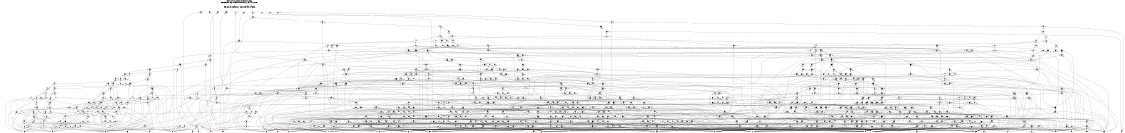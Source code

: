 # Network structure generated by ABC

digraph network {
size = "7.5,10";
center = true;
edge [dir = back];

{
  node [shape = plaintext];
  edge [style = invis];
  LevelTitle1 [label=""];
  LevelTitle2 [label=""];
  Level25 [label = ""];
  Level24 [label = ""];
  Level23 [label = ""];
  Level22 [label = ""];
  Level21 [label = ""];
  Level20 [label = ""];
  Level19 [label = ""];
  Level18 [label = ""];
  Level17 [label = ""];
  Level16 [label = ""];
  Level15 [label = ""];
  Level14 [label = ""];
  Level13 [label = ""];
  Level12 [label = ""];
  Level11 [label = ""];
  Level10 [label = ""];
  Level9 [label = ""];
  Level8 [label = ""];
  Level7 [label = ""];
  Level6 [label = ""];
  Level5 [label = ""];
  Level4 [label = ""];
  Level3 [label = ""];
  Level2 [label = ""];
  Level1 [label = ""];
  Level0 [label = ""];
  LevelTitle1 ->  LevelTitle2 ->  Level25 ->  Level24 ->  Level23 ->  Level22 ->  Level21 ->  Level20 ->  Level19 ->  Level18 ->  Level17 ->  Level16 ->  Level15 ->  Level14 ->  Level13 ->  Level12 ->  Level11 ->  Level10 ->  Level9 ->  Level8 ->  Level7 ->  Level6 ->  Level5 ->  Level4 ->  Level3 ->  Level2 ->  Level1 ->  Level0;
}

{
  rank = same;
  LevelTitle1;
  title1 [shape=plaintext,
          fontsize=20,
          fontname = "Times-Roman",
          label="Network structure visualized by ABC\nBenchmark \"top\". Time was Thu Oct  8 20:19:15 2020. "
         ];
}

{
  rank = same;
  LevelTitle2;
  title2 [shape=plaintext,
          fontsize=18,
          fontname = "Times-Roman",
          label="The network contains 677 logic nodes and 0 latches.\n"
         ];
}

{
  rank = same;
  Level25;
  Node35 [label = "pj0", shape = invtriangle, color = coral, fillcolor = coral];
  Node36 [label = "pk0", shape = invtriangle, color = coral, fillcolor = coral];
  Node37 [label = "pl0", shape = invtriangle, color = coral, fillcolor = coral];
  Node38 [label = "pm0", shape = invtriangle, color = coral, fillcolor = coral];
  Node39 [label = "pn0", shape = invtriangle, color = coral, fillcolor = coral];
  Node40 [label = "po0", shape = invtriangle, color = coral, fillcolor = coral];
  Node41 [label = "pp0", shape = invtriangle, color = coral, fillcolor = coral];
  Node42 [label = "pq0", shape = invtriangle, color = coral, fillcolor = coral];
  Node43 [label = "pr0", shape = invtriangle, color = coral, fillcolor = coral];
  Node44 [label = "ps0", shape = invtriangle, color = coral, fillcolor = coral];
}

{
  rank = same;
  Level24;
  Node423 [label = "423\n", shape = ellipse];
}

{
  rank = same;
  Level23;
  Node422 [label = "422\n", shape = ellipse];
  Node720 [label = "720\n", shape = ellipse];
}

{
  rank = same;
  Level22;
  Node421 [label = "421\n", shape = ellipse];
  Node603 [label = "603\n", shape = ellipse];
  Node719 [label = "719\n", shape = ellipse];
}

{
  rank = same;
  Level21;
  Node420 [label = "420\n", shape = ellipse];
  Node602 [label = "602\n", shape = ellipse];
  Node718 [label = "718\n", shape = ellipse];
}

{
  rank = same;
  Level20;
  Node416 [label = "416\n", shape = ellipse];
  Node418 [label = "418\n", shape = ellipse];
  Node601 [label = "601\n", shape = ellipse];
  Node717 [label = "717\n", shape = ellipse];
}

{
  rank = same;
  Level19;
  Node329 [label = "329\n", shape = ellipse];
  Node414 [label = "414\n", shape = ellipse];
  Node415 [label = "415\n", shape = ellipse];
  Node417 [label = "417\n", shape = ellipse];
  Node419 [label = "419\n", shape = ellipse];
  Node599 [label = "599\n", shape = ellipse];
  Node713 [label = "713\n", shape = ellipse];
  Node715 [label = "715\n", shape = ellipse];
}

{
  rank = same;
  Level18;
  Node328 [label = "328\n", shape = ellipse];
  Node371 [label = "371\n", shape = ellipse];
  Node373 [label = "373\n", shape = ellipse];
  Node375 [label = "375\n", shape = ellipse];
  Node376 [label = "376\n", shape = ellipse];
  Node377 [label = "377\n", shape = ellipse];
  Node410 [label = "410\n", shape = ellipse];
  Node411 [label = "411\n", shape = ellipse];
  Node412 [label = "412\n", shape = ellipse];
  Node413 [label = "413\n", shape = ellipse];
  Node598 [label = "598\n", shape = ellipse];
  Node600 [label = "600\n", shape = ellipse];
  Node711 [label = "711\n", shape = ellipse];
  Node712 [label = "712\n", shape = ellipse];
  Node714 [label = "714\n", shape = ellipse];
  Node716 [label = "716\n", shape = ellipse];
}

{
  rank = same;
  Level17;
  Node327 [label = "327\n", shape = ellipse];
  Node370 [label = "370\n", shape = ellipse];
  Node374 [label = "374\n", shape = ellipse];
  Node409 [label = "409\n", shape = ellipse];
  Node538 [label = "538\n", shape = ellipse];
  Node594 [label = "594\n", shape = ellipse];
  Node595 [label = "595\n", shape = ellipse];
  Node596 [label = "596\n", shape = ellipse];
  Node647 [label = "647\n", shape = ellipse];
  Node648 [label = "648\n", shape = ellipse];
  Node650 [label = "650\n", shape = ellipse];
  Node656 [label = "656\n", shape = ellipse];
  Node657 [label = "657\n", shape = ellipse];
  Node707 [label = "707\n", shape = ellipse];
  Node708 [label = "708\n", shape = ellipse];
  Node709 [label = "709\n", shape = ellipse];
  Node710 [label = "710\n", shape = ellipse];
}

{
  rank = same;
  Level16;
  Node161 [label = "161\n", shape = ellipse];
  Node326 [label = "326\n", shape = ellipse];
  Node369 [label = "369\n", shape = ellipse];
  Node537 [label = "537\n", shape = ellipse];
  Node593 [label = "593\n", shape = ellipse];
  Node646 [label = "646\n", shape = ellipse];
  Node649 [label = "649\n", shape = ellipse];
  Node706 [label = "706\n", shape = ellipse];
}

{
  rank = same;
  Level15;
  Node160 [label = "160\n", shape = ellipse];
  Node246 [label = "246\n", shape = ellipse];
  Node322 [label = "322\n", shape = ellipse];
  Node324 [label = "324\n", shape = ellipse];
  Node368 [label = "368\n", shape = ellipse];
  Node490 [label = "490\n", shape = ellipse];
  Node535 [label = "535\n", shape = ellipse];
  Node591 [label = "591\n", shape = ellipse];
  Node642 [label = "642\n", shape = ellipse];
}

{
  rank = same;
  Level14;
  Node96 [label = "96\n", shape = ellipse];
  Node159 [label = "159\n", shape = ellipse];
  Node245 [label = "245\n", shape = ellipse];
  Node320 [label = "320\n", shape = ellipse];
  Node321 [label = "321\n", shape = ellipse];
  Node323 [label = "323\n", shape = ellipse];
  Node325 [label = "325\n", shape = ellipse];
  Node367 [label = "367\n", shape = ellipse];
  Node488 [label = "488\n", shape = ellipse];
  Node532 [label = "532\n", shape = ellipse];
  Node534 [label = "534\n", shape = ellipse];
  Node589 [label = "589\n", shape = ellipse];
  Node641 [label = "641\n", shape = ellipse];
}

{
  rank = same;
  Level13;
  Node95 [label = "95\n", shape = ellipse];
  Node158 [label = "158\n", shape = ellipse];
  Node244 [label = "244\n", shape = ellipse];
  Node294 [label = "294\n", shape = ellipse];
  Node296 [label = "296\n", shape = ellipse];
  Node298 [label = "298\n", shape = ellipse];
  Node299 [label = "299\n", shape = ellipse];
  Node300 [label = "300\n", shape = ellipse];
  Node316 [label = "316\n", shape = ellipse];
  Node317 [label = "317\n", shape = ellipse];
  Node318 [label = "318\n", shape = ellipse];
  Node319 [label = "319\n", shape = ellipse];
  Node365 [label = "365\n", shape = ellipse];
  Node485 [label = "485\n", shape = ellipse];
  Node487 [label = "487\n", shape = ellipse];
  Node531 [label = "531\n", shape = ellipse];
  Node533 [label = "533\n", shape = ellipse];
  Node588 [label = "588\n", shape = ellipse];
  Node590 [label = "590\n", shape = ellipse];
  Node640 [label = "640\n", shape = ellipse];
  Node705 [label = "705\n", shape = ellipse];
}

{
  rank = same;
  Level12;
  Node94 [label = "94\n", shape = ellipse];
  Node153 [label = "153\n", shape = ellipse];
  Node157 [label = "157\n", shape = ellipse];
  Node241 [label = "241\n", shape = ellipse];
  Node243 [label = "243\n", shape = ellipse];
  Node293 [label = "293\n", shape = ellipse];
  Node297 [label = "297\n", shape = ellipse];
  Node315 [label = "315\n", shape = ellipse];
  Node364 [label = "364\n", shape = ellipse];
  Node366 [label = "366\n", shape = ellipse];
  Node484 [label = "484\n", shape = ellipse];
  Node486 [label = "486\n", shape = ellipse];
  Node489 [label = "489\n", shape = ellipse];
  Node524 [label = "524\n", shape = ellipse];
  Node525 [label = "525\n", shape = ellipse];
  Node527 [label = "527\n", shape = ellipse];
  Node528 [label = "528\n", shape = ellipse];
  Node529 [label = "529\n", shape = ellipse];
  Node530 [label = "530\n", shape = ellipse];
  Node573 [label = "573\n", shape = ellipse];
  Node576 [label = "576\n", shape = ellipse];
  Node580 [label = "580\n", shape = ellipse];
  Node581 [label = "581\n", shape = ellipse];
  Node622 [label = "622\n", shape = ellipse];
  Node637 [label = "637\n", shape = ellipse];
  Node639 [label = "639\n", shape = ellipse];
  Node704 [label = "704\n", shape = ellipse];
}

{
  rank = same;
  Level11;
  Node93 [label = "93\n", shape = ellipse];
  Node151 [label = "151\n", shape = ellipse];
  Node152 [label = "152\n", shape = ellipse];
  Node156 [label = "156\n", shape = ellipse];
  Node239 [label = "239\n", shape = ellipse];
  Node240 [label = "240\n", shape = ellipse];
  Node242 [label = "242\n", shape = ellipse];
  Node292 [label = "292\n", shape = ellipse];
  Node357 [label = "357\n", shape = ellipse];
  Node358 [label = "358\n", shape = ellipse];
  Node360 [label = "360\n", shape = ellipse];
  Node361 [label = "361\n", shape = ellipse];
  Node461 [label = "461\n", shape = ellipse];
  Node477 [label = "477\n", shape = ellipse];
  Node478 [label = "478\n", shape = ellipse];
  Node480 [label = "480\n", shape = ellipse];
  Node481 [label = "481\n", shape = ellipse];
  Node482 [label = "482\n", shape = ellipse];
  Node483 [label = "483\n", shape = ellipse];
  Node523 [label = "523\n", shape = ellipse];
  Node526 [label = "526\n", shape = ellipse];
  Node572 [label = "572\n", shape = ellipse];
  Node579 [label = "579\n", shape = ellipse];
  Node587 [label = "587\n", shape = ellipse];
  Node621 [label = "621\n", shape = ellipse];
  Node638 [label = "638\n", shape = ellipse];
  Node677 [label = "677\n", shape = ellipse];
  Node695 [label = "695\n", shape = ellipse];
}

{
  rank = same;
  Level10;
  Node76 [label = "76\n", shape = ellipse];
  Node91 [label = "91\n", shape = ellipse];
  Node92 [label = "92\n", shape = ellipse];
  Node135 [label = "135\n", shape = ellipse];
  Node148 [label = "148\n", shape = ellipse];
  Node149 [label = "149\n", shape = ellipse];
  Node219 [label = "219\n", shape = ellipse];
  Node233 [label = "233\n", shape = ellipse];
  Node235 [label = "235\n", shape = ellipse];
  Node237 [label = "237\n", shape = ellipse];
  Node238 [label = "238\n", shape = ellipse];
  Node291 [label = "291\n", shape = ellipse];
  Node356 [label = "356\n", shape = ellipse];
  Node359 [label = "359\n", shape = ellipse];
  Node363 [label = "363\n", shape = ellipse];
  Node460 [label = "460\n", shape = ellipse];
  Node476 [label = "476\n", shape = ellipse];
  Node479 [label = "479\n", shape = ellipse];
  Node522 [label = "522\n", shape = ellipse];
  Node569 [label = "569\n", shape = ellipse];
  Node620 [label = "620\n", shape = ellipse];
  Node676 [label = "676\n", shape = ellipse];
  Node694 [label = "694\n", shape = ellipse];
}

{
  rank = same;
  Level9;
  Node59 [label = "59\n", shape = ellipse];
  Node75 [label = "75\n", shape = ellipse];
  Node90 [label = "90\n", shape = ellipse];
  Node134 [label = "134\n", shape = ellipse];
  Node155 [label = "155\n", shape = ellipse];
  Node190 [label = "190\n", shape = ellipse];
  Node218 [label = "218\n", shape = ellipse];
  Node232 [label = "232\n", shape = ellipse];
  Node290 [label = "290\n", shape = ellipse];
  Node314 [label = "314\n", shape = ellipse];
  Node355 [label = "355\n", shape = ellipse];
  Node457 [label = "457\n", shape = ellipse];
  Node459 [label = "459\n", shape = ellipse];
  Node475 [label = "475\n", shape = ellipse];
  Node520 [label = "520\n", shape = ellipse];
  Node567 [label = "567\n", shape = ellipse];
  Node568 [label = "568\n", shape = ellipse];
  Node618 [label = "618\n", shape = ellipse];
  Node675 [label = "675\n", shape = ellipse];
  Node693 [label = "693\n", shape = ellipse];
  Node703 [label = "703\n", shape = ellipse];
}

{
  rank = same;
  Level8;
  Node58 [label = "58\n", shape = ellipse];
  Node74 [label = "74\n", shape = ellipse];
  Node89 [label = "89\n", shape = ellipse];
  Node133 [label = "133\n", shape = ellipse];
  Node154 [label = "154\n", shape = ellipse];
  Node189 [label = "189\n", shape = ellipse];
  Node204 [label = "204\n", shape = ellipse];
  Node217 [label = "217\n", shape = ellipse];
  Node230 [label = "230\n", shape = ellipse];
  Node231 [label = "231\n", shape = ellipse];
  Node288 [label = "288\n", shape = ellipse];
  Node289 [label = "289\n", shape = ellipse];
  Node301 [label = "301\n", shape = ellipse];
  Node313 [label = "313\n", shape = ellipse];
  Node352 [label = "352\n", shape = ellipse];
  Node354 [label = "354\n", shape = ellipse];
  Node456 [label = "456\n", shape = ellipse];
  Node458 [label = "458\n", shape = ellipse];
  Node474 [label = "474\n", shape = ellipse];
  Node518 [label = "518\n", shape = ellipse];
  Node536 [label = "536\n", shape = ellipse];
  Node561 [label = "561\n", shape = ellipse];
  Node563 [label = "563\n", shape = ellipse];
  Node564 [label = "564\n", shape = ellipse];
  Node566 [label = "566\n", shape = ellipse];
  Node616 [label = "616\n", shape = ellipse];
  Node673 [label = "673\n", shape = ellipse];
  Node691 [label = "691\n", shape = ellipse];
  Node702 [label = "702\n", shape = ellipse];
}

{
  rank = same;
  Level7;
  Node55 [label = "55\n", shape = ellipse];
  Node56 [label = "56\n", shape = ellipse];
  Node57 [label = "57\n", shape = ellipse];
  Node71 [label = "71\n", shape = ellipse];
  Node72 [label = "72\n", shape = ellipse];
  Node73 [label = "73\n", shape = ellipse];
  Node86 [label = "86\n", shape = ellipse];
  Node87 [label = "87\n", shape = ellipse];
  Node88 [label = "88\n", shape = ellipse];
  Node106 [label = "106\n", shape = ellipse];
  Node107 [label = "107\n", shape = ellipse];
  Node109 [label = "109\n", shape = ellipse];
  Node129 [label = "129\n", shape = ellipse];
  Node131 [label = "131\n", shape = ellipse];
  Node136 [label = "136\n", shape = ellipse];
  Node147 [label = "147\n", shape = ellipse];
  Node150 [label = "150\n", shape = ellipse];
  Node188 [label = "188\n", shape = ellipse];
  Node203 [label = "203\n", shape = ellipse];
  Node216 [label = "216\n", shape = ellipse];
  Node229 [label = "229\n", shape = ellipse];
  Node285 [label = "285\n", shape = ellipse];
  Node286 [label = "286\n", shape = ellipse];
  Node287 [label = "287\n", shape = ellipse];
  Node312 [label = "312\n", shape = ellipse];
  Node351 [label = "351\n", shape = ellipse];
  Node353 [label = "353\n", shape = ellipse];
  Node408 [label = "408\n", shape = ellipse];
  Node449 [label = "449\n", shape = ellipse];
  Node450 [label = "450\n", shape = ellipse];
  Node452 [label = "452\n", shape = ellipse];
  Node453 [label = "453\n", shape = ellipse];
  Node454 [label = "454\n", shape = ellipse];
  Node455 [label = "455\n", shape = ellipse];
  Node473 [label = "473\n", shape = ellipse];
  Node503 [label = "503\n", shape = ellipse];
  Node517 [label = "517\n", shape = ellipse];
  Node519 [label = "519\n", shape = ellipse];
  Node560 [label = "560\n", shape = ellipse];
  Node562 [label = "562\n", shape = ellipse];
  Node565 [label = "565\n", shape = ellipse];
  Node592 [label = "592\n", shape = ellipse];
  Node615 [label = "615\n", shape = ellipse];
  Node617 [label = "617\n", shape = ellipse];
  Node636 [label = "636\n", shape = ellipse];
  Node671 [label = "671\n", shape = ellipse];
  Node672 [label = "672\n", shape = ellipse];
  Node689 [label = "689\n", shape = ellipse];
  Node690 [label = "690\n", shape = ellipse];
  Node701 [label = "701\n", shape = ellipse];
}

{
  rank = same;
  Level6;
  Node54 [label = "54\n", shape = ellipse];
  Node70 [label = "70\n", shape = ellipse];
  Node85 [label = "85\n", shape = ellipse];
  Node105 [label = "105\n", shape = ellipse];
  Node108 [label = "108\n", shape = ellipse];
  Node127 [label = "127\n", shape = ellipse];
  Node128 [label = "128\n", shape = ellipse];
  Node130 [label = "130\n", shape = ellipse];
  Node132 [label = "132\n", shape = ellipse];
  Node146 [label = "146\n", shape = ellipse];
  Node187 [label = "187\n", shape = ellipse];
  Node201 [label = "201\n", shape = ellipse];
  Node202 [label = "202\n", shape = ellipse];
  Node214 [label = "214\n", shape = ellipse];
  Node215 [label = "215\n", shape = ellipse];
  Node227 [label = "227\n", shape = ellipse];
  Node228 [label = "228\n", shape = ellipse];
  Node263 [label = "263\n", shape = ellipse];
  Node284 [label = "284\n", shape = ellipse];
  Node310 [label = "310\n", shape = ellipse];
  Node311 [label = "311\n", shape = ellipse];
  Node344 [label = "344\n", shape = ellipse];
  Node345 [label = "345\n", shape = ellipse];
  Node347 [label = "347\n", shape = ellipse];
  Node348 [label = "348\n", shape = ellipse];
  Node349 [label = "349\n", shape = ellipse];
  Node350 [label = "350\n", shape = ellipse];
  Node406 [label = "406\n", shape = ellipse];
  Node448 [label = "448\n", shape = ellipse];
  Node451 [label = "451\n", shape = ellipse];
  Node471 [label = "471\n", shape = ellipse];
  Node472 [label = "472\n", shape = ellipse];
  Node502 [label = "502\n", shape = ellipse];
  Node516 [label = "516\n", shape = ellipse];
  Node548 [label = "548\n", shape = ellipse];
  Node552 [label = "552\n", shape = ellipse];
  Node559 [label = "559\n", shape = ellipse];
  Node586 [label = "586\n", shape = ellipse];
  Node614 [label = "614\n", shape = ellipse];
  Node634 [label = "634\n", shape = ellipse];
  Node635 [label = "635\n", shape = ellipse];
  Node666 [label = "666\n", shape = ellipse];
  Node668 [label = "668\n", shape = ellipse];
  Node669 [label = "669\n", shape = ellipse];
  Node670 [label = "670\n", shape = ellipse];
  Node674 [label = "674\n", shape = ellipse];
  Node684 [label = "684\n", shape = ellipse];
  Node686 [label = "686\n", shape = ellipse];
  Node687 [label = "687\n", shape = ellipse];
  Node688 [label = "688\n", shape = ellipse];
  Node699 [label = "699\n", shape = ellipse];
}

{
  rank = same;
  Level5;
  Node53 [label = "53\n", shape = ellipse];
  Node69 [label = "69\n", shape = ellipse];
  Node84 [label = "84\n", shape = ellipse];
  Node104 [label = "104\n", shape = ellipse];
  Node115 [label = "115\n", shape = ellipse];
  Node116 [label = "116\n", shape = ellipse];
  Node118 [label = "118\n", shape = ellipse];
  Node120 [label = "120\n", shape = ellipse];
  Node121 [label = "121\n", shape = ellipse];
  Node123 [label = "123\n", shape = ellipse];
  Node124 [label = "124\n", shape = ellipse];
  Node125 [label = "125\n", shape = ellipse];
  Node126 [label = "126\n", shape = ellipse];
  Node185 [label = "185\n", shape = ellipse];
  Node196 [label = "196\n", shape = ellipse];
  Node198 [label = "198\n", shape = ellipse];
  Node199 [label = "199\n", shape = ellipse];
  Node200 [label = "200\n", shape = ellipse];
  Node209 [label = "209\n", shape = ellipse];
  Node211 [label = "211\n", shape = ellipse];
  Node212 [label = "212\n", shape = ellipse];
  Node213 [label = "213\n", shape = ellipse];
  Node222 [label = "222\n", shape = ellipse];
  Node224 [label = "224\n", shape = ellipse];
  Node225 [label = "225\n", shape = ellipse];
  Node226 [label = "226\n", shape = ellipse];
  Node261 [label = "261\n", shape = ellipse];
  Node282 [label = "282\n", shape = ellipse];
  Node305 [label = "305\n", shape = ellipse];
  Node307 [label = "307\n", shape = ellipse];
  Node308 [label = "308\n", shape = ellipse];
  Node309 [label = "309\n", shape = ellipse];
  Node343 [label = "343\n", shape = ellipse];
  Node346 [label = "346\n", shape = ellipse];
  Node404 [label = "404\n", shape = ellipse];
  Node407 [label = "407\n", shape = ellipse];
  Node442 [label = "442\n", shape = ellipse];
  Node447 [label = "447\n", shape = ellipse];
  Node464 [label = "464\n", shape = ellipse];
  Node470 [label = "470\n", shape = ellipse];
  Node501 [label = "501\n", shape = ellipse];
  Node515 [label = "515\n", shape = ellipse];
  Node547 [label = "547\n", shape = ellipse];
  Node551 [label = "551\n", shape = ellipse];
  Node558 [label = "558\n", shape = ellipse];
  Node585 [label = "585\n", shape = ellipse];
  Node613 [label = "613\n", shape = ellipse];
  Node629 [label = "629\n", shape = ellipse];
  Node631 [label = "631\n", shape = ellipse];
  Node632 [label = "632\n", shape = ellipse];
  Node633 [label = "633\n", shape = ellipse];
  Node655 [label = "655\n", shape = ellipse];
  Node659 [label = "659\n", shape = ellipse];
  Node665 [label = "665\n", shape = ellipse];
  Node667 [label = "667\n", shape = ellipse];
  Node683 [label = "683\n", shape = ellipse];
  Node685 [label = "685\n", shape = ellipse];
  Node692 [label = "692\n", shape = ellipse];
  Node698 [label = "698\n", shape = ellipse];
  Node700 [label = "700\n", shape = ellipse];
}

{
  rank = same;
  Level4;
  Node50 [label = "50\n", shape = ellipse];
  Node51 [label = "51\n", shape = ellipse];
  Node52 [label = "52\n", shape = ellipse];
  Node66 [label = "66\n", shape = ellipse];
  Node67 [label = "67\n", shape = ellipse];
  Node68 [label = "68\n", shape = ellipse];
  Node81 [label = "81\n", shape = ellipse];
  Node82 [label = "82\n", shape = ellipse];
  Node83 [label = "83\n", shape = ellipse];
  Node102 [label = "102\n", shape = ellipse];
  Node103 [label = "103\n", shape = ellipse];
  Node114 [label = "114\n", shape = ellipse];
  Node117 [label = "117\n", shape = ellipse];
  Node122 [label = "122\n", shape = ellipse];
  Node145 [label = "145\n", shape = ellipse];
  Node181 [label = "181\n", shape = ellipse];
  Node184 [label = "184\n", shape = ellipse];
  Node195 [label = "195\n", shape = ellipse];
  Node197 [label = "197\n", shape = ellipse];
  Node208 [label = "208\n", shape = ellipse];
  Node210 [label = "210\n", shape = ellipse];
  Node221 [label = "221\n", shape = ellipse];
  Node223 [label = "223\n", shape = ellipse];
  Node257 [label = "257\n", shape = ellipse];
  Node260 [label = "260\n", shape = ellipse];
  Node278 [label = "278\n", shape = ellipse];
  Node281 [label = "281\n", shape = ellipse];
  Node304 [label = "304\n", shape = ellipse];
  Node306 [label = "306\n", shape = ellipse];
  Node342 [label = "342\n", shape = ellipse];
  Node379 [label = "379\n", shape = ellipse];
  Node381 [label = "381\n", shape = ellipse];
  Node399 [label = "399\n", shape = ellipse];
  Node403 [label = "403\n", shape = ellipse];
  Node405 [label = "405\n", shape = ellipse];
  Node438 [label = "438\n", shape = ellipse];
  Node441 [label = "441\n", shape = ellipse];
  Node445 [label = "445\n", shape = ellipse];
  Node446 [label = "446\n", shape = ellipse];
  Node463 [label = "463\n", shape = ellipse];
  Node469 [label = "469\n", shape = ellipse];
  Node493 [label = "493\n", shape = ellipse];
  Node506 [label = "506\n", shape = ellipse];
  Node513 [label = "513\n", shape = ellipse];
  Node546 [label = "546\n", shape = ellipse];
  Node556 [label = "556\n", shape = ellipse];
  Node582 [label = "582\n", shape = ellipse];
  Node583 [label = "583\n", shape = ellipse];
  Node584 [label = "584\n", shape = ellipse];
  Node608 [label = "608\n", shape = ellipse];
  Node612 [label = "612\n", shape = ellipse];
  Node619 [label = "619\n", shape = ellipse];
  Node628 [label = "628\n", shape = ellipse];
  Node630 [label = "630\n", shape = ellipse];
  Node651 [label = "651\n", shape = ellipse];
  Node658 [label = "658\n", shape = ellipse];
  Node664 [label = "664\n", shape = ellipse];
  Node682 [label = "682\n", shape = ellipse];
  Node697 [label = "697\n", shape = ellipse];
}

{
  rank = same;
  Level3;
  Node49 [label = "49\n", shape = ellipse];
  Node65 [label = "65\n", shape = ellipse];
  Node80 [label = "80\n", shape = ellipse];
  Node101 [label = "101\n", shape = ellipse];
  Node113 [label = "113\n", shape = ellipse];
  Node143 [label = "143\n", shape = ellipse];
  Node144 [label = "144\n", shape = ellipse];
  Node179 [label = "179\n", shape = ellipse];
  Node180 [label = "180\n", shape = ellipse];
  Node182 [label = "182\n", shape = ellipse];
  Node183 [label = "183\n", shape = ellipse];
  Node194 [label = "194\n", shape = ellipse];
  Node207 [label = "207\n", shape = ellipse];
  Node220 [label = "220\n", shape = ellipse];
  Node255 [label = "255\n", shape = ellipse];
  Node256 [label = "256\n", shape = ellipse];
  Node258 [label = "258\n", shape = ellipse];
  Node259 [label = "259\n", shape = ellipse];
  Node276 [label = "276\n", shape = ellipse];
  Node277 [label = "277\n", shape = ellipse];
  Node279 [label = "279\n", shape = ellipse];
  Node280 [label = "280\n", shape = ellipse];
  Node303 [label = "303\n", shape = ellipse];
  Node336 [label = "336\n", shape = ellipse];
  Node341 [label = "341\n", shape = ellipse];
  Node378 [label = "378\n", shape = ellipse];
  Node380 [label = "380\n", shape = ellipse];
  Node382 [label = "382\n", shape = ellipse];
  Node384 [label = "384\n", shape = ellipse];
  Node397 [label = "397\n", shape = ellipse];
  Node398 [label = "398\n", shape = ellipse];
  Node401 [label = "401\n", shape = ellipse];
  Node436 [label = "436\n", shape = ellipse];
  Node437 [label = "437\n", shape = ellipse];
  Node439 [label = "439\n", shape = ellipse];
  Node440 [label = "440\n", shape = ellipse];
  Node444 [label = "444\n", shape = ellipse];
  Node462 [label = "462\n", shape = ellipse];
  Node467 [label = "467\n", shape = ellipse];
  Node468 [label = "468\n", shape = ellipse];
  Node492 [label = "492\n", shape = ellipse];
  Node496 [label = "496\n", shape = ellipse];
  Node500 [label = "500\n", shape = ellipse];
  Node505 [label = "505\n", shape = ellipse];
  Node512 [label = "512\n", shape = ellipse];
  Node521 [label = "521\n", shape = ellipse];
  Node542 [label = "542\n", shape = ellipse];
  Node545 [label = "545\n", shape = ellipse];
  Node555 [label = "555\n", shape = ellipse];
  Node604 [label = "604\n", shape = ellipse];
  Node605 [label = "605\n", shape = ellipse];
  Node607 [label = "607\n", shape = ellipse];
  Node611 [label = "611\n", shape = ellipse];
  Node627 [label = "627\n", shape = ellipse];
  Node645 [label = "645\n", shape = ellipse];
  Node654 [label = "654\n", shape = ellipse];
  Node662 [label = "662\n", shape = ellipse];
  Node681 [label = "681\n", shape = ellipse];
  Node696 [label = "696\n", shape = ellipse];
}

{
  rank = same;
  Level2;
  Node48 [label = "48\n", shape = ellipse];
  Node64 [label = "64\n", shape = ellipse];
  Node79 [label = "79\n", shape = ellipse];
  Node100 [label = "100\n", shape = ellipse];
  Node111 [label = "111\n", shape = ellipse];
  Node112 [label = "112\n", shape = ellipse];
  Node119 [label = "119\n", shape = ellipse];
  Node138 [label = "138\n", shape = ellipse];
  Node140 [label = "140\n", shape = ellipse];
  Node141 [label = "141\n", shape = ellipse];
  Node142 [label = "142\n", shape = ellipse];
  Node163 [label = "163\n", shape = ellipse];
  Node168 [label = "168\n", shape = ellipse];
  Node170 [label = "170\n", shape = ellipse];
  Node172 [label = "172\n", shape = ellipse];
  Node173 [label = "173\n", shape = ellipse];
  Node174 [label = "174\n", shape = ellipse];
  Node176 [label = "176\n", shape = ellipse];
  Node177 [label = "177\n", shape = ellipse];
  Node178 [label = "178\n", shape = ellipse];
  Node186 [label = "186\n", shape = ellipse];
  Node193 [label = "193\n", shape = ellipse];
  Node206 [label = "206\n", shape = ellipse];
  Node247 [label = "247\n", shape = ellipse];
  Node248 [label = "248\n", shape = ellipse];
  Node249 [label = "249\n", shape = ellipse];
  Node250 [label = "250\n", shape = ellipse];
  Node251 [label = "251\n", shape = ellipse];
  Node252 [label = "252\n", shape = ellipse];
  Node253 [label = "253\n", shape = ellipse];
  Node254 [label = "254\n", shape = ellipse];
  Node262 [label = "262\n", shape = ellipse];
  Node265 [label = "265\n", shape = ellipse];
  Node267 [label = "267\n", shape = ellipse];
  Node269 [label = "269\n", shape = ellipse];
  Node270 [label = "270\n", shape = ellipse];
  Node271 [label = "271\n", shape = ellipse];
  Node273 [label = "273\n", shape = ellipse];
  Node274 [label = "274\n", shape = ellipse];
  Node275 [label = "275\n", shape = ellipse];
  Node283 [label = "283\n", shape = ellipse];
  Node302 [label = "302\n", shape = ellipse];
  Node334 [label = "334\n", shape = ellipse];
  Node335 [label = "335\n", shape = ellipse];
  Node337 [label = "337\n", shape = ellipse];
  Node338 [label = "338\n", shape = ellipse];
  Node340 [label = "340\n", shape = ellipse];
  Node362 [label = "362\n", shape = ellipse];
  Node372 [label = "372\n", shape = ellipse];
  Node383 [label = "383\n", shape = ellipse];
  Node391 [label = "391\n", shape = ellipse];
  Node393 [label = "393\n", shape = ellipse];
  Node396 [label = "396\n", shape = ellipse];
  Node400 [label = "400\n", shape = ellipse];
  Node402 [label = "402\n", shape = ellipse];
  Node425 [label = "425\n", shape = ellipse];
  Node427 [label = "427\n", shape = ellipse];
  Node429 [label = "429\n", shape = ellipse];
  Node430 [label = "430\n", shape = ellipse];
  Node431 [label = "431\n", shape = ellipse];
  Node433 [label = "433\n", shape = ellipse];
  Node434 [label = "434\n", shape = ellipse];
  Node435 [label = "435\n", shape = ellipse];
  Node443 [label = "443\n", shape = ellipse];
  Node466 [label = "466\n", shape = ellipse];
  Node491 [label = "491\n", shape = ellipse];
  Node495 [label = "495\n", shape = ellipse];
  Node499 [label = "499\n", shape = ellipse];
  Node504 [label = "504\n", shape = ellipse];
  Node509 [label = "509\n", shape = ellipse];
  Node511 [label = "511\n", shape = ellipse];
  Node540 [label = "540\n", shape = ellipse];
  Node541 [label = "541\n", shape = ellipse];
  Node544 [label = "544\n", shape = ellipse];
  Node550 [label = "550\n", shape = ellipse];
  Node554 [label = "554\n", shape = ellipse];
  Node557 [label = "557\n", shape = ellipse];
  Node571 [label = "571\n", shape = ellipse];
  Node575 [label = "575\n", shape = ellipse];
  Node578 [label = "578\n", shape = ellipse];
  Node609 [label = "609\n", shape = ellipse];
  Node626 [label = "626\n", shape = ellipse];
  Node644 [label = "644\n", shape = ellipse];
  Node653 [label = "653\n", shape = ellipse];
  Node661 [label = "661\n", shape = ellipse];
  Node663 [label = "663\n", shape = ellipse];
  Node678 [label = "678\n", shape = ellipse];
  Node680 [label = "680\n", shape = ellipse];
}

{
  rank = same;
  Level1;
  Node45 [label = "45\n", shape = ellipse];
  Node46 [label = "46\n", shape = ellipse];
  Node47 [label = "47\n", shape = ellipse];
  Node60 [label = "60\n", shape = ellipse];
  Node61 [label = "61\n", shape = ellipse];
  Node62 [label = "62\n", shape = ellipse];
  Node63 [label = "63\n", shape = ellipse];
  Node77 [label = "77\n", shape = ellipse];
  Node78 [label = "78\n", shape = ellipse];
  Node97 [label = "97\n", shape = ellipse];
  Node98 [label = "98\n", shape = ellipse];
  Node99 [label = "99\n", shape = ellipse];
  Node110 [label = "110\n", shape = ellipse];
  Node137 [label = "137\n", shape = ellipse];
  Node139 [label = "139\n", shape = ellipse];
  Node162 [label = "162\n", shape = ellipse];
  Node164 [label = "164\n", shape = ellipse];
  Node165 [label = "165\n", shape = ellipse];
  Node166 [label = "166\n", shape = ellipse];
  Node167 [label = "167\n", shape = ellipse];
  Node169 [label = "169\n", shape = ellipse];
  Node171 [label = "171\n", shape = ellipse];
  Node175 [label = "175\n", shape = ellipse];
  Node191 [label = "191\n", shape = ellipse];
  Node192 [label = "192\n", shape = ellipse];
  Node205 [label = "205\n", shape = ellipse];
  Node234 [label = "234\n", shape = ellipse];
  Node236 [label = "236\n", shape = ellipse];
  Node264 [label = "264\n", shape = ellipse];
  Node266 [label = "266\n", shape = ellipse];
  Node268 [label = "268\n", shape = ellipse];
  Node272 [label = "272\n", shape = ellipse];
  Node295 [label = "295\n", shape = ellipse];
  Node330 [label = "330\n", shape = ellipse];
  Node331 [label = "331\n", shape = ellipse];
  Node332 [label = "332\n", shape = ellipse];
  Node333 [label = "333\n", shape = ellipse];
  Node339 [label = "339\n", shape = ellipse];
  Node385 [label = "385\n", shape = ellipse];
  Node386 [label = "386\n", shape = ellipse];
  Node387 [label = "387\n", shape = ellipse];
  Node388 [label = "388\n", shape = ellipse];
  Node389 [label = "389\n", shape = ellipse];
  Node390 [label = "390\n", shape = ellipse];
  Node392 [label = "392\n", shape = ellipse];
  Node394 [label = "394\n", shape = ellipse];
  Node395 [label = "395\n", shape = ellipse];
  Node424 [label = "424\n", shape = ellipse];
  Node426 [label = "426\n", shape = ellipse];
  Node428 [label = "428\n", shape = ellipse];
  Node432 [label = "432\n", shape = ellipse];
  Node465 [label = "465\n", shape = ellipse];
  Node494 [label = "494\n", shape = ellipse];
  Node497 [label = "497\n", shape = ellipse];
  Node498 [label = "498\n", shape = ellipse];
  Node507 [label = "507\n", shape = ellipse];
  Node508 [label = "508\n", shape = ellipse];
  Node510 [label = "510\n", shape = ellipse];
  Node514 [label = "514\n", shape = ellipse];
  Node539 [label = "539\n", shape = ellipse];
  Node543 [label = "543\n", shape = ellipse];
  Node549 [label = "549\n", shape = ellipse];
  Node553 [label = "553\n", shape = ellipse];
  Node570 [label = "570\n", shape = ellipse];
  Node574 [label = "574\n", shape = ellipse];
  Node577 [label = "577\n", shape = ellipse];
  Node597 [label = "597\n", shape = ellipse];
  Node606 [label = "606\n", shape = ellipse];
  Node610 [label = "610\n", shape = ellipse];
  Node623 [label = "623\n", shape = ellipse];
  Node624 [label = "624\n", shape = ellipse];
  Node625 [label = "625\n", shape = ellipse];
  Node643 [label = "643\n", shape = ellipse];
  Node652 [label = "652\n", shape = ellipse];
  Node660 [label = "660\n", shape = ellipse];
  Node679 [label = "679\n", shape = ellipse];
  Node721 [label = "721\n", shape = ellipse];
}

{
  rank = same;
  Level0;
  Node1 [label = "pp", shape = triangle, color = coral, fillcolor = coral];
  Node2 [label = "pa0", shape = triangle, color = coral, fillcolor = coral];
  Node3 [label = "pq", shape = triangle, color = coral, fillcolor = coral];
  Node4 [label = "pr", shape = triangle, color = coral, fillcolor = coral];
  Node5 [label = "pc0", shape = triangle, color = coral, fillcolor = coral];
  Node6 [label = "ps", shape = triangle, color = coral, fillcolor = coral];
  Node7 [label = "pd0", shape = triangle, color = coral, fillcolor = coral];
  Node8 [label = "pt", shape = triangle, color = coral, fillcolor = coral];
  Node9 [label = "pe0", shape = triangle, color = coral, fillcolor = coral];
  Node10 [label = "pu", shape = triangle, color = coral, fillcolor = coral];
  Node11 [label = "pf0", shape = triangle, color = coral, fillcolor = coral];
  Node12 [label = "pv", shape = triangle, color = coral, fillcolor = coral];
  Node13 [label = "pg0", shape = triangle, color = coral, fillcolor = coral];
  Node14 [label = "pw", shape = triangle, color = coral, fillcolor = coral];
  Node15 [label = "ph0", shape = triangle, color = coral, fillcolor = coral];
  Node16 [label = "px", shape = triangle, color = coral, fillcolor = coral];
  Node17 [label = "pi0", shape = triangle, color = coral, fillcolor = coral];
  Node18 [label = "py", shape = triangle, color = coral, fillcolor = coral];
  Node19 [label = "pz", shape = triangle, color = coral, fillcolor = coral];
  Node20 [label = "pa", shape = triangle, color = coral, fillcolor = coral];
  Node21 [label = "pb", shape = triangle, color = coral, fillcolor = coral];
  Node22 [label = "pc", shape = triangle, color = coral, fillcolor = coral];
  Node23 [label = "pd", shape = triangle, color = coral, fillcolor = coral];
  Node24 [label = "pe", shape = triangle, color = coral, fillcolor = coral];
  Node25 [label = "pf", shape = triangle, color = coral, fillcolor = coral];
  Node26 [label = "pg", shape = triangle, color = coral, fillcolor = coral];
  Node27 [label = "ph", shape = triangle, color = coral, fillcolor = coral];
  Node28 [label = "pi", shape = triangle, color = coral, fillcolor = coral];
  Node29 [label = "pj", shape = triangle, color = coral, fillcolor = coral];
  Node30 [label = "pk", shape = triangle, color = coral, fillcolor = coral];
  Node31 [label = "pl", shape = triangle, color = coral, fillcolor = coral];
  Node32 [label = "pm", shape = triangle, color = coral, fillcolor = coral];
  Node33 [label = "pn", shape = triangle, color = coral, fillcolor = coral];
  Node34 [label = "po", shape = triangle, color = coral, fillcolor = coral];
}

title1 -> title2 [style = invis];
title2 -> Node35 [style = invis];
title2 -> Node36 [style = invis];
title2 -> Node37 [style = invis];
title2 -> Node38 [style = invis];
title2 -> Node39 [style = invis];
title2 -> Node40 [style = invis];
title2 -> Node41 [style = invis];
title2 -> Node42 [style = invis];
title2 -> Node43 [style = invis];
title2 -> Node44 [style = invis];
Node35 -> Node36 [style = invis];
Node36 -> Node37 [style = invis];
Node37 -> Node38 [style = invis];
Node38 -> Node39 [style = invis];
Node39 -> Node40 [style = invis];
Node40 -> Node41 [style = invis];
Node41 -> Node42 [style = invis];
Node42 -> Node43 [style = invis];
Node43 -> Node44 [style = invis];
Node35 -> Node721 [style = solid];
Node36 -> Node59 [style = solid];
Node37 -> Node161 [style = solid];
Node38 -> Node190 [style = solid];
Node39 -> Node246 [style = solid];
Node40 -> Node329 [style = solid];
Node41 -> Node423 [style = solid];
Node42 -> Node490 [style = solid];
Node43 -> Node603 [style = solid];
Node44 -> Node720 [style = solid];
Node45 -> Node22 [style = solid];
Node45 -> Node23 [style = solid];
Node46 -> Node17 [style = solid];
Node46 -> Node22 [style = solid];
Node47 -> Node17 [style = solid];
Node47 -> Node23 [style = solid];
Node48 -> Node45 [style = solid];
Node48 -> Node46 [style = solid];
Node49 -> Node47 [style = solid];
Node49 -> Node48 [style = solid];
Node50 -> Node23 [style = solid];
Node50 -> Node49 [style = solid];
Node51 -> Node22 [style = solid];
Node51 -> Node49 [style = solid];
Node52 -> Node15 [style = solid];
Node52 -> Node49 [style = solid];
Node53 -> Node50 [style = solid];
Node53 -> Node51 [style = solid];
Node54 -> Node52 [style = solid];
Node54 -> Node53 [style = solid];
Node55 -> Node23 [style = solid];
Node55 -> Node54 [style = solid];
Node56 -> Node22 [style = solid];
Node56 -> Node54 [style = solid];
Node57 -> Node15 [style = solid];
Node57 -> Node54 [style = solid];
Node58 -> Node55 [style = solid];
Node58 -> Node56 [style = solid];
Node59 -> Node57 [style = solid];
Node59 -> Node58 [style = solid];
Node60 -> Node28 [style = solid];
Node60 -> Node29 [style = solid];
Node61 -> Node23 [style = solid];
Node61 -> Node24 [style = solid];
Node62 -> Node24 [style = solid];
Node62 -> Node27 [style = solid];
Node63 -> Node23 [style = solid];
Node63 -> Node27 [style = solid];
Node64 -> Node61 [style = solid];
Node64 -> Node62 [style = solid];
Node65 -> Node63 [style = solid];
Node65 -> Node64 [style = solid];
Node66 -> Node24 [style = solid];
Node66 -> Node65 [style = solid];
Node67 -> Node23 [style = solid];
Node67 -> Node65 [style = solid];
Node68 -> Node27 [style = solid];
Node68 -> Node65 [style = solid];
Node69 -> Node66 [style = solid];
Node69 -> Node67 [style = solid];
Node70 -> Node68 [style = solid];
Node70 -> Node69 [style = solid];
Node71 -> Node24 [style = solid];
Node71 -> Node70 [style = solid];
Node72 -> Node23 [style = solid];
Node72 -> Node70 [style = solid];
Node73 -> Node27 [style = solid];
Node73 -> Node70 [style = solid];
Node74 -> Node71 [style = solid];
Node74 -> Node72 [style = solid];
Node75 -> Node73 [style = solid];
Node75 -> Node74 [style = solid];
Node76 -> Node22 [style = solid];
Node76 -> Node75 [style = solid];
Node77 -> Node23 [style = solid];
Node77 -> Node24 [style = solid];
Node78 -> Node23 [style = solid];
Node78 -> Node27 [style = solid];
Node79 -> Node62 [style = solid];
Node79 -> Node77 [style = solid];
Node80 -> Node78 [style = solid];
Node80 -> Node79 [style = solid];
Node81 -> Node24 [style = solid];
Node81 -> Node80 [style = solid];
Node82 -> Node23 [style = solid];
Node82 -> Node80 [style = solid];
Node83 -> Node27 [style = solid];
Node83 -> Node80 [style = solid];
Node84 -> Node81 [style = solid];
Node84 -> Node82 [style = solid];
Node85 -> Node83 [style = solid];
Node85 -> Node84 [style = solid];
Node86 -> Node24 [style = solid];
Node86 -> Node85 [style = solid];
Node87 -> Node23 [style = solid];
Node87 -> Node85 [style = solid];
Node88 -> Node27 [style = solid];
Node88 -> Node85 [style = solid];
Node89 -> Node86 [style = solid];
Node89 -> Node87 [style = solid];
Node90 -> Node88 [style = solid];
Node90 -> Node89 [style = solid];
Node91 -> Node75 [style = solid];
Node91 -> Node90 [style = solid];
Node92 -> Node22 [style = solid];
Node92 -> Node90 [style = solid];
Node93 -> Node76 [style = solid];
Node93 -> Node91 [style = solid];
Node94 -> Node92 [style = solid];
Node94 -> Node93 [style = solid];
Node95 -> Node60 [style = solid];
Node95 -> Node94 [style = solid];
Node96 -> Node21 [style = solid];
Node96 -> Node95 [style = solid];
Node97 -> Node24 [style = solid];
Node97 -> Node27 [style = solid];
Node98 -> Node22 [style = solid];
Node98 -> Node26 [style = solid];
Node99 -> Node23 [style = solid];
Node99 -> Node25 [style = solid];
Node100 -> Node97 [style = solid];
Node100 -> Node98 [style = solid];
Node101 -> Node99 [style = solid];
Node101 -> Node100 [style = solid];
Node102 -> Node24 [style = solid];
Node102 -> Node101 [style = solid];
Node103 -> Node27 [style = solid];
Node103 -> Node101 [style = solid];
Node104 -> Node102 [style = solid];
Node104 -> Node103 [style = solid];
Node105 -> Node23 [style = solid];
Node105 -> Node104 [style = solid];
Node106 -> Node26 [style = solid];
Node106 -> Node105 [style = solid];
Node107 -> Node22 [style = solid];
Node107 -> Node105 [style = solid];
Node108 -> Node25 [style = solid];
Node108 -> Node104 [style = solid];
Node109 -> Node22 [style = solid];
Node109 -> Node108 [style = solid];
Node110 -> Node24 [style = solid];
Node110 -> Node27 [style = solid];
Node111 -> Node25 [style = solid];
Node111 -> Node110 [style = solid];
Node112 -> Node23 [style = solid];
Node112 -> Node110 [style = solid];
Node113 -> Node111 [style = solid];
Node113 -> Node112 [style = solid];
Node114 -> Node24 [style = solid];
Node114 -> Node113 [style = solid];
Node115 -> Node25 [style = solid];
Node115 -> Node114 [style = solid];
Node116 -> Node23 [style = solid];
Node116 -> Node114 [style = solid];
Node117 -> Node27 [style = solid];
Node117 -> Node113 [style = solid];
Node118 -> Node23 [style = solid];
Node118 -> Node117 [style = solid];
Node119 -> Node62 [style = solid];
Node119 -> Node97 [style = solid];
Node120 -> Node117 [style = solid];
Node120 -> Node119 [style = solid];
Node121 -> Node25 [style = solid];
Node121 -> Node117 [style = solid];
Node122 -> Node99 [style = solid];
Node122 -> Node113 [style = solid];
Node123 -> Node23 [style = solid];
Node123 -> Node122 [style = solid];
Node124 -> Node119 [style = solid];
Node124 -> Node122 [style = solid];
Node125 -> Node114 [style = solid];
Node125 -> Node119 [style = solid];
Node126 -> Node25 [style = solid];
Node126 -> Node122 [style = solid];
Node127 -> Node125 [style = solid];
Node127 -> Node126 [style = solid];
Node128 -> Node123 [style = solid];
Node128 -> Node124 [style = solid];
Node129 -> Node127 [style = solid];
Node129 -> Node128 [style = solid];
Node130 -> Node115 [style = solid];
Node130 -> Node116 [style = solid];
Node131 -> Node118 [style = solid];
Node131 -> Node130 [style = solid];
Node132 -> Node120 [style = solid];
Node132 -> Node121 [style = solid];
Node133 -> Node131 [style = solid];
Node133 -> Node132 [style = solid];
Node134 -> Node129 [style = solid];
Node134 -> Node133 [style = solid];
Node135 -> Node108 [style = solid];
Node135 -> Node134 [style = solid];
Node136 -> Node26 [style = solid];
Node136 -> Node108 [style = solid];
Node137 -> Node26 [style = solid];
Node137 -> Node27 [style = solid];
Node138 -> Node24 [style = solid];
Node138 -> Node137 [style = solid];
Node139 -> Node26 [style = solid];
Node139 -> Node27 [style = solid];
Node140 -> Node24 [style = solid];
Node140 -> Node139 [style = solid];
Node141 -> Node22 [style = solid];
Node141 -> Node97 [style = solid];
Node142 -> Node22 [style = solid];
Node142 -> Node62 [style = solid];
Node143 -> Node141 [style = solid];
Node143 -> Node142 [style = solid];
Node144 -> Node138 [style = solid];
Node144 -> Node140 [style = solid];
Node145 -> Node143 [style = solid];
Node145 -> Node144 [style = solid];
Node146 -> Node104 [style = solid];
Node146 -> Node145 [style = solid];
Node147 -> Node22 [style = solid];
Node147 -> Node146 [style = solid];
Node148 -> Node134 [style = solid];
Node148 -> Node146 [style = solid];
Node149 -> Node105 [style = solid];
Node149 -> Node134 [style = solid];
Node150 -> Node26 [style = solid];
Node150 -> Node146 [style = solid];
Node151 -> Node149 [style = solid];
Node151 -> Node150 [style = solid];
Node152 -> Node147 [style = solid];
Node152 -> Node148 [style = solid];
Node153 -> Node151 [style = solid];
Node153 -> Node152 [style = solid];
Node154 -> Node106 [style = solid];
Node154 -> Node107 [style = solid];
Node155 -> Node109 [style = solid];
Node155 -> Node154 [style = solid];
Node156 -> Node135 [style = solid];
Node156 -> Node136 [style = solid];
Node157 -> Node155 [style = solid];
Node157 -> Node156 [style = solid];
Node158 -> Node153 [style = solid];
Node158 -> Node157 [style = solid];
Node159 -> Node60 [style = solid];
Node159 -> Node158 [style = solid];
Node160 -> Node21 [style = solid];
Node160 -> Node159 [style = solid];
Node161 -> Node96 [style = solid];
Node161 -> Node160 [style = solid];
Node162 -> Node2 [style = solid];
Node162 -> Node19 [style = solid];
Node163 -> Node5 [style = solid];
Node163 -> Node162 [style = solid];
Node164 -> Node22 [style = solid];
Node164 -> Node23 [style = solid];
Node165 -> Node6 [style = solid];
Node165 -> Node16 [style = solid];
Node166 -> Node8 [style = solid];
Node166 -> Node18 [style = solid];
Node167 -> Node4 [style = solid];
Node167 -> Node12 [style = solid];
Node168 -> Node10 [style = solid];
Node168 -> Node167 [style = solid];
Node169 -> Node3 [style = solid];
Node169 -> Node14 [style = solid];
Node170 -> Node1 [style = solid];
Node170 -> Node169 [style = solid];
Node171 -> Node3 [style = solid];
Node171 -> Node4 [style = solid];
Node172 -> Node10 [style = solid];
Node172 -> Node171 [style = solid];
Node173 -> Node1 [style = solid];
Node173 -> Node167 [style = solid];
Node174 -> Node1 [style = solid];
Node174 -> Node171 [style = solid];
Node175 -> Node12 [style = solid];
Node175 -> Node14 [style = solid];
Node176 -> Node10 [style = solid];
Node176 -> Node175 [style = solid];
Node177 -> Node10 [style = solid];
Node177 -> Node169 [style = solid];
Node178 -> Node1 [style = solid];
Node178 -> Node175 [style = solid];
Node179 -> Node177 [style = solid];
Node179 -> Node178 [style = solid];
Node180 -> Node174 [style = solid];
Node180 -> Node176 [style = solid];
Node181 -> Node179 [style = solid];
Node181 -> Node180 [style = solid];
Node182 -> Node172 [style = solid];
Node182 -> Node173 [style = solid];
Node183 -> Node168 [style = solid];
Node183 -> Node170 [style = solid];
Node184 -> Node182 [style = solid];
Node184 -> Node183 [style = solid];
Node185 -> Node181 [style = solid];
Node185 -> Node184 [style = solid];
Node186 -> Node165 [style = solid];
Node186 -> Node166 [style = solid];
Node187 -> Node185 [style = solid];
Node187 -> Node186 [style = solid];
Node188 -> Node164 [style = solid];
Node188 -> Node187 [style = solid];
Node189 -> Node163 [style = solid];
Node189 -> Node188 [style = solid];
Node190 -> Node21 [style = solid];
Node190 -> Node189 [style = solid];
Node191 -> Node3 [style = solid];
Node191 -> Node12 [style = solid];
Node192 -> Node4 [style = solid];
Node192 -> Node14 [style = solid];
Node193 -> Node191 [style = solid];
Node193 -> Node192 [style = solid];
Node194 -> Node165 [style = solid];
Node194 -> Node193 [style = solid];
Node195 -> Node1 [style = solid];
Node195 -> Node194 [style = solid];
Node196 -> Node8 [style = solid];
Node196 -> Node195 [style = solid];
Node197 -> Node10 [style = solid];
Node197 -> Node194 [style = solid];
Node198 -> Node8 [style = solid];
Node198 -> Node197 [style = solid];
Node199 -> Node18 [style = solid];
Node199 -> Node195 [style = solid];
Node200 -> Node18 [style = solid];
Node200 -> Node197 [style = solid];
Node201 -> Node199 [style = solid];
Node201 -> Node200 [style = solid];
Node202 -> Node196 [style = solid];
Node202 -> Node198 [style = solid];
Node203 -> Node201 [style = solid];
Node203 -> Node202 [style = solid];
Node204 -> Node23 [style = solid];
Node204 -> Node203 [style = solid];
Node205 -> Node1 [style = solid];
Node205 -> Node10 [style = solid];
Node206 -> Node165 [style = solid];
Node206 -> Node192 [style = solid];
Node207 -> Node205 [style = solid];
Node207 -> Node206 [style = solid];
Node208 -> Node3 [style = solid];
Node208 -> Node207 [style = solid];
Node209 -> Node8 [style = solid];
Node209 -> Node208 [style = solid];
Node210 -> Node12 [style = solid];
Node210 -> Node207 [style = solid];
Node211 -> Node8 [style = solid];
Node211 -> Node210 [style = solid];
Node212 -> Node18 [style = solid];
Node212 -> Node208 [style = solid];
Node213 -> Node18 [style = solid];
Node213 -> Node210 [style = solid];
Node214 -> Node212 [style = solid];
Node214 -> Node213 [style = solid];
Node215 -> Node209 [style = solid];
Node215 -> Node211 [style = solid];
Node216 -> Node214 [style = solid];
Node216 -> Node215 [style = solid];
Node217 -> Node22 [style = solid];
Node217 -> Node216 [style = solid];
Node218 -> Node204 [style = solid];
Node218 -> Node217 [style = solid];
Node219 -> Node7 [style = solid];
Node219 -> Node218 [style = solid];
Node220 -> Node186 [style = solid];
Node220 -> Node205 [style = solid];
Node221 -> Node3 [style = solid];
Node221 -> Node220 [style = solid];
Node222 -> Node4 [style = solid];
Node222 -> Node221 [style = solid];
Node223 -> Node12 [style = solid];
Node223 -> Node220 [style = solid];
Node224 -> Node4 [style = solid];
Node224 -> Node223 [style = solid];
Node225 -> Node14 [style = solid];
Node225 -> Node221 [style = solid];
Node226 -> Node14 [style = solid];
Node226 -> Node223 [style = solid];
Node227 -> Node225 [style = solid];
Node227 -> Node226 [style = solid];
Node228 -> Node222 [style = solid];
Node228 -> Node224 [style = solid];
Node229 -> Node227 [style = solid];
Node229 -> Node228 [style = solid];
Node230 -> Node23 [style = solid];
Node230 -> Node229 [style = solid];
Node231 -> Node22 [style = solid];
Node231 -> Node229 [style = solid];
Node232 -> Node230 [style = solid];
Node232 -> Node231 [style = solid];
Node233 -> Node5 [style = solid];
Node233 -> Node232 [style = solid];
Node234 -> Node5 [style = solid];
Node234 -> Node7 [style = solid];
Node235 -> Node5 [style = solid];
Node235 -> Node218 [style = solid];
Node236 -> Node5 [style = solid];
Node236 -> Node7 [style = solid];
Node237 -> Node7 [style = solid];
Node237 -> Node232 [style = solid];
Node238 -> Node218 [style = solid];
Node238 -> Node232 [style = solid];
Node239 -> Node234 [style = solid];
Node239 -> Node235 [style = solid];
Node240 -> Node219 [style = solid];
Node240 -> Node233 [style = solid];
Node241 -> Node239 [style = solid];
Node241 -> Node240 [style = solid];
Node242 -> Node236 [style = solid];
Node242 -> Node237 [style = solid];
Node243 -> Node238 [style = solid];
Node243 -> Node242 [style = solid];
Node244 -> Node241 [style = solid];
Node244 -> Node243 [style = solid];
Node245 -> Node162 [style = solid];
Node245 -> Node244 [style = solid];
Node246 -> Node21 [style = solid];
Node246 -> Node245 [style = solid];
Node247 -> Node16 [style = solid];
Node247 -> Node169 [style = solid];
Node248 -> Node6 [style = solid];
Node248 -> Node167 [style = solid];
Node249 -> Node16 [style = solid];
Node249 -> Node171 [style = solid];
Node250 -> Node6 [style = solid];
Node250 -> Node169 [style = solid];
Node251 -> Node6 [style = solid];
Node251 -> Node171 [style = solid];
Node252 -> Node16 [style = solid];
Node252 -> Node175 [style = solid];
Node253 -> Node16 [style = solid];
Node253 -> Node167 [style = solid];
Node254 -> Node6 [style = solid];
Node254 -> Node175 [style = solid];
Node255 -> Node253 [style = solid];
Node255 -> Node254 [style = solid];
Node256 -> Node251 [style = solid];
Node256 -> Node252 [style = solid];
Node257 -> Node255 [style = solid];
Node257 -> Node256 [style = solid];
Node258 -> Node249 [style = solid];
Node258 -> Node250 [style = solid];
Node259 -> Node247 [style = solid];
Node259 -> Node248 [style = solid];
Node260 -> Node258 [style = solid];
Node260 -> Node259 [style = solid];
Node261 -> Node257 [style = solid];
Node261 -> Node260 [style = solid];
Node262 -> Node166 [style = solid];
Node262 -> Node205 [style = solid];
Node263 -> Node261 [style = solid];
Node263 -> Node262 [style = solid];
Node264 -> Node6 [style = solid];
Node264 -> Node12 [style = solid];
Node265 -> Node10 [style = solid];
Node265 -> Node264 [style = solid];
Node266 -> Node3 [style = solid];
Node266 -> Node16 [style = solid];
Node267 -> Node1 [style = solid];
Node267 -> Node266 [style = solid];
Node268 -> Node3 [style = solid];
Node268 -> Node6 [style = solid];
Node269 -> Node10 [style = solid];
Node269 -> Node268 [style = solid];
Node270 -> Node1 [style = solid];
Node270 -> Node264 [style = solid];
Node271 -> Node1 [style = solid];
Node271 -> Node268 [style = solid];
Node272 -> Node12 [style = solid];
Node272 -> Node16 [style = solid];
Node273 -> Node10 [style = solid];
Node273 -> Node272 [style = solid];
Node274 -> Node10 [style = solid];
Node274 -> Node266 [style = solid];
Node275 -> Node1 [style = solid];
Node275 -> Node272 [style = solid];
Node276 -> Node274 [style = solid];
Node276 -> Node275 [style = solid];
Node277 -> Node271 [style = solid];
Node277 -> Node273 [style = solid];
Node278 -> Node276 [style = solid];
Node278 -> Node277 [style = solid];
Node279 -> Node269 [style = solid];
Node279 -> Node270 [style = solid];
Node280 -> Node265 [style = solid];
Node280 -> Node267 [style = solid];
Node281 -> Node279 [style = solid];
Node281 -> Node280 [style = solid];
Node282 -> Node278 [style = solid];
Node282 -> Node281 [style = solid];
Node283 -> Node166 [style = solid];
Node283 -> Node192 [style = solid];
Node284 -> Node282 [style = solid];
Node284 -> Node283 [style = solid];
Node285 -> Node263 [style = solid];
Node285 -> Node284 [style = solid];
Node286 -> Node7 [style = solid];
Node286 -> Node284 [style = solid];
Node287 -> Node5 [style = solid];
Node287 -> Node263 [style = solid];
Node288 -> Node236 [style = solid];
Node288 -> Node287 [style = solid];
Node289 -> Node285 [style = solid];
Node289 -> Node286 [style = solid];
Node290 -> Node288 [style = solid];
Node290 -> Node289 [style = solid];
Node291 -> Node23 [style = solid];
Node291 -> Node290 [style = solid];
Node292 -> Node9 [style = solid];
Node292 -> Node291 [style = solid];
Node293 -> Node22 [style = solid];
Node293 -> Node292 [style = solid];
Node294 -> Node5 [style = solid];
Node294 -> Node293 [style = solid];
Node295 -> Node7 [style = solid];
Node295 -> Node9 [style = solid];
Node296 -> Node293 [style = solid];
Node296 -> Node295 [style = solid];
Node297 -> Node9 [style = solid];
Node297 -> Node292 [style = solid];
Node298 -> Node295 [style = solid];
Node298 -> Node297 [style = solid];
Node299 -> Node232 [style = solid];
Node299 -> Node297 [style = solid];
Node300 -> Node5 [style = solid];
Node300 -> Node297 [style = solid];
Node301 -> Node7 [style = solid];
Node301 -> Node216 [style = solid];
Node302 -> Node165 [style = solid];
Node302 -> Node191 [style = solid];
Node303 -> Node205 [style = solid];
Node303 -> Node302 [style = solid];
Node304 -> Node8 [style = solid];
Node304 -> Node303 [style = solid];
Node305 -> Node4 [style = solid];
Node305 -> Node304 [style = solid];
Node306 -> Node18 [style = solid];
Node306 -> Node303 [style = solid];
Node307 -> Node4 [style = solid];
Node307 -> Node306 [style = solid];
Node308 -> Node14 [style = solid];
Node308 -> Node304 [style = solid];
Node309 -> Node14 [style = solid];
Node309 -> Node306 [style = solid];
Node310 -> Node308 [style = solid];
Node310 -> Node309 [style = solid];
Node311 -> Node305 [style = solid];
Node311 -> Node307 [style = solid];
Node312 -> Node310 [style = solid];
Node312 -> Node311 [style = solid];
Node313 -> Node5 [style = solid];
Node313 -> Node312 [style = solid];
Node314 -> Node301 [style = solid];
Node314 -> Node313 [style = solid];
Node315 -> Node292 [style = solid];
Node315 -> Node314 [style = solid];
Node316 -> Node295 [style = solid];
Node316 -> Node315 [style = solid];
Node317 -> Node232 [style = solid];
Node317 -> Node315 [style = solid];
Node318 -> Node232 [style = solid];
Node318 -> Node293 [style = solid];
Node319 -> Node5 [style = solid];
Node319 -> Node315 [style = solid];
Node320 -> Node318 [style = solid];
Node320 -> Node319 [style = solid];
Node321 -> Node316 [style = solid];
Node321 -> Node317 [style = solid];
Node322 -> Node320 [style = solid];
Node322 -> Node321 [style = solid];
Node323 -> Node294 [style = solid];
Node323 -> Node296 [style = solid];
Node324 -> Node298 [style = solid];
Node324 -> Node323 [style = solid];
Node325 -> Node299 [style = solid];
Node325 -> Node300 [style = solid];
Node326 -> Node324 [style = solid];
Node326 -> Node325 [style = solid];
Node327 -> Node322 [style = solid];
Node327 -> Node326 [style = solid];
Node328 -> Node162 [style = solid];
Node328 -> Node327 [style = solid];
Node329 -> Node21 [style = solid];
Node329 -> Node328 [style = solid];
Node330 -> Node16 [style = solid];
Node330 -> Node18 [style = solid];
Node331 -> Node6 [style = solid];
Node331 -> Node18 [style = solid];
Node332 -> Node8 [style = solid];
Node332 -> Node16 [style = solid];
Node333 -> Node6 [style = solid];
Node333 -> Node8 [style = solid];
Node334 -> Node332 [style = solid];
Node334 -> Node333 [style = solid];
Node335 -> Node330 [style = solid];
Node335 -> Node331 [style = solid];
Node336 -> Node334 [style = solid];
Node336 -> Node335 [style = solid];
Node337 -> Node14 [style = solid];
Node337 -> Node330 [style = solid];
Node338 -> Node14 [style = solid];
Node338 -> Node332 [style = solid];
Node339 -> Node7 [style = solid];
Node339 -> Node9 [style = solid];
Node340 -> Node5 [style = solid];
Node340 -> Node339 [style = solid];
Node341 -> Node337 [style = solid];
Node341 -> Node338 [style = solid];
Node342 -> Node340 [style = solid];
Node342 -> Node341 [style = solid];
Node343 -> Node336 [style = solid];
Node343 -> Node342 [style = solid];
Node344 -> Node14 [style = solid];
Node344 -> Node343 [style = solid];
Node345 -> Node6 [style = solid];
Node345 -> Node343 [style = solid];
Node346 -> Node4 [style = solid];
Node346 -> Node342 [style = solid];
Node347 -> Node6 [style = solid];
Node347 -> Node346 [style = solid];
Node348 -> Node166 [style = solid];
Node348 -> Node346 [style = solid];
Node349 -> Node14 [style = solid];
Node349 -> Node346 [style = solid];
Node350 -> Node166 [style = solid];
Node350 -> Node343 [style = solid];
Node351 -> Node344 [style = solid];
Node351 -> Node345 [style = solid];
Node352 -> Node347 [style = solid];
Node352 -> Node351 [style = solid];
Node353 -> Node348 [style = solid];
Node353 -> Node349 [style = solid];
Node354 -> Node350 [style = solid];
Node354 -> Node353 [style = solid];
Node355 -> Node352 [style = solid];
Node355 -> Node354 [style = solid];
Node356 -> Node12 [style = solid];
Node356 -> Node355 [style = solid];
Node357 -> Node1 [style = solid];
Node357 -> Node356 [style = solid];
Node358 -> Node10 [style = solid];
Node358 -> Node356 [style = solid];
Node359 -> Node3 [style = solid];
Node359 -> Node355 [style = solid];
Node360 -> Node1 [style = solid];
Node360 -> Node359 [style = solid];
Node361 -> Node10 [style = solid];
Node361 -> Node359 [style = solid];
Node362 -> Node9 [style = solid];
Node362 -> Node236 [style = solid];
Node363 -> Node355 [style = solid];
Node363 -> Node362 [style = solid];
Node364 -> Node357 [style = solid];
Node364 -> Node358 [style = solid];
Node365 -> Node360 [style = solid];
Node365 -> Node364 [style = solid];
Node366 -> Node361 [style = solid];
Node366 -> Node363 [style = solid];
Node367 -> Node365 [style = solid];
Node367 -> Node366 [style = solid];
Node368 -> Node23 [style = solid];
Node368 -> Node367 [style = solid];
Node369 -> Node11 [style = solid];
Node369 -> Node368 [style = solid];
Node370 -> Node22 [style = solid];
Node370 -> Node369 [style = solid];
Node371 -> Node5 [style = solid];
Node371 -> Node370 [style = solid];
Node372 -> Node11 [style = solid];
Node372 -> Node339 [style = solid];
Node373 -> Node370 [style = solid];
Node373 -> Node372 [style = solid];
Node374 -> Node11 [style = solid];
Node374 -> Node369 [style = solid];
Node375 -> Node372 [style = solid];
Node375 -> Node374 [style = solid];
Node376 -> Node232 [style = solid];
Node376 -> Node374 [style = solid];
Node377 -> Node5 [style = solid];
Node377 -> Node374 [style = solid];
Node378 -> Node10 [style = solid];
Node378 -> Node362 [style = solid];
Node379 -> Node1 [style = solid];
Node379 -> Node378 [style = solid];
Node380 -> Node12 [style = solid];
Node380 -> Node362 [style = solid];
Node381 -> Node3 [style = solid];
Node381 -> Node380 [style = solid];
Node382 -> Node4 [style = solid];
Node382 -> Node186 [style = solid];
Node383 -> Node6 [style = solid];
Node383 -> Node166 [style = solid];
Node384 -> Node14 [style = solid];
Node384 -> Node383 [style = solid];
Node385 -> Node7 [style = solid];
Node385 -> Node16 [style = solid];
Node386 -> Node9 [style = solid];
Node386 -> Node14 [style = solid];
Node387 -> Node5 [style = solid];
Node387 -> Node16 [style = solid];
Node388 -> Node7 [style = solid];
Node388 -> Node14 [style = solid];
Node389 -> Node5 [style = solid];
Node389 -> Node14 [style = solid];
Node390 -> Node7 [style = solid];
Node390 -> Node18 [style = solid];
Node391 -> Node8 [style = solid];
Node391 -> Node390 [style = solid];
Node392 -> Node9 [style = solid];
Node392 -> Node18 [style = solid];
Node393 -> Node8 [style = solid];
Node393 -> Node392 [style = solid];
Node394 -> Node9 [style = solid];
Node394 -> Node16 [style = solid];
Node395 -> Node5 [style = solid];
Node395 -> Node18 [style = solid];
Node396 -> Node8 [style = solid];
Node396 -> Node395 [style = solid];
Node397 -> Node394 [style = solid];
Node397 -> Node396 [style = solid];
Node398 -> Node391 [style = solid];
Node398 -> Node393 [style = solid];
Node399 -> Node397 [style = solid];
Node399 -> Node398 [style = solid];
Node400 -> Node385 [style = solid];
Node400 -> Node386 [style = solid];
Node401 -> Node387 [style = solid];
Node401 -> Node400 [style = solid];
Node402 -> Node388 [style = solid];
Node402 -> Node389 [style = solid];
Node403 -> Node401 [style = solid];
Node403 -> Node402 [style = solid];
Node404 -> Node399 [style = solid];
Node404 -> Node403 [style = solid];
Node405 -> Node382 [style = solid];
Node405 -> Node384 [style = solid];
Node406 -> Node404 [style = solid];
Node406 -> Node405 [style = solid];
Node407 -> Node379 [style = solid];
Node407 -> Node381 [style = solid];
Node408 -> Node406 [style = solid];
Node408 -> Node407 [style = solid];
Node409 -> Node369 [style = solid];
Node409 -> Node408 [style = solid];
Node410 -> Node372 [style = solid];
Node410 -> Node409 [style = solid];
Node411 -> Node232 [style = solid];
Node411 -> Node409 [style = solid];
Node412 -> Node232 [style = solid];
Node412 -> Node370 [style = solid];
Node413 -> Node5 [style = solid];
Node413 -> Node409 [style = solid];
Node414 -> Node412 [style = solid];
Node414 -> Node413 [style = solid];
Node415 -> Node410 [style = solid];
Node415 -> Node411 [style = solid];
Node416 -> Node414 [style = solid];
Node416 -> Node415 [style = solid];
Node417 -> Node371 [style = solid];
Node417 -> Node373 [style = solid];
Node418 -> Node375 [style = solid];
Node418 -> Node417 [style = solid];
Node419 -> Node376 [style = solid];
Node419 -> Node377 [style = solid];
Node420 -> Node418 [style = solid];
Node420 -> Node419 [style = solid];
Node421 -> Node416 [style = solid];
Node421 -> Node420 [style = solid];
Node422 -> Node162 [style = solid];
Node422 -> Node421 [style = solid];
Node423 -> Node21 [style = solid];
Node423 -> Node422 [style = solid];
Node424 -> Node4 [style = solid];
Node424 -> Node16 [style = solid];
Node425 -> Node18 [style = solid];
Node425 -> Node424 [style = solid];
Node426 -> Node6 [style = solid];
Node426 -> Node14 [style = solid];
Node427 -> Node8 [style = solid];
Node427 -> Node426 [style = solid];
Node428 -> Node4 [style = solid];
Node428 -> Node6 [style = solid];
Node429 -> Node18 [style = solid];
Node429 -> Node428 [style = solid];
Node430 -> Node8 [style = solid];
Node430 -> Node424 [style = solid];
Node431 -> Node8 [style = solid];
Node431 -> Node428 [style = solid];
Node432 -> Node14 [style = solid];
Node432 -> Node16 [style = solid];
Node433 -> Node18 [style = solid];
Node433 -> Node432 [style = solid];
Node434 -> Node18 [style = solid];
Node434 -> Node426 [style = solid];
Node435 -> Node8 [style = solid];
Node435 -> Node432 [style = solid];
Node436 -> Node434 [style = solid];
Node436 -> Node435 [style = solid];
Node437 -> Node431 [style = solid];
Node437 -> Node433 [style = solid];
Node438 -> Node436 [style = solid];
Node438 -> Node437 [style = solid];
Node439 -> Node429 [style = solid];
Node439 -> Node430 [style = solid];
Node440 -> Node425 [style = solid];
Node440 -> Node427 [style = solid];
Node441 -> Node439 [style = solid];
Node441 -> Node440 [style = solid];
Node442 -> Node438 [style = solid];
Node442 -> Node441 [style = solid];
Node443 -> Node12 [style = solid];
Node443 -> Node165 [style = solid];
Node444 -> Node14 [style = solid];
Node444 -> Node443 [style = solid];
Node445 -> Node8 [style = solid];
Node445 -> Node444 [style = solid];
Node446 -> Node18 [style = solid];
Node446 -> Node444 [style = solid];
Node447 -> Node445 [style = solid];
Node447 -> Node446 [style = solid];
Node448 -> Node442 [style = solid];
Node448 -> Node447 [style = solid];
Node449 -> Node12 [style = solid];
Node449 -> Node448 [style = solid];
Node450 -> Node4 [style = solid];
Node450 -> Node448 [style = solid];
Node451 -> Node3 [style = solid];
Node451 -> Node447 [style = solid];
Node452 -> Node4 [style = solid];
Node452 -> Node451 [style = solid];
Node453 -> Node336 [style = solid];
Node453 -> Node451 [style = solid];
Node454 -> Node12 [style = solid];
Node454 -> Node451 [style = solid];
Node455 -> Node336 [style = solid];
Node455 -> Node448 [style = solid];
Node456 -> Node449 [style = solid];
Node456 -> Node450 [style = solid];
Node457 -> Node452 [style = solid];
Node457 -> Node456 [style = solid];
Node458 -> Node453 [style = solid];
Node458 -> Node454 [style = solid];
Node459 -> Node455 [style = solid];
Node459 -> Node458 [style = solid];
Node460 -> Node457 [style = solid];
Node460 -> Node459 [style = solid];
Node461 -> Node1 [style = solid];
Node461 -> Node460 [style = solid];
Node462 -> Node166 [style = solid];
Node462 -> Node206 [style = solid];
Node463 -> Node3 [style = solid];
Node463 -> Node462 [style = solid];
Node464 -> Node10 [style = solid];
Node464 -> Node463 [style = solid];
Node465 -> Node9 [style = solid];
Node465 -> Node11 [style = solid];
Node466 -> Node5 [style = solid];
Node466 -> Node465 [style = solid];
Node467 -> Node7 [style = solid];
Node467 -> Node466 [style = solid];
Node468 -> Node11 [style = solid];
Node468 -> Node362 [style = solid];
Node469 -> Node13 [style = solid];
Node469 -> Node468 [style = solid];
Node470 -> Node2 [style = solid];
Node470 -> Node469 [style = solid];
Node471 -> Node22 [style = solid];
Node471 -> Node470 [style = solid];
Node472 -> Node23 [style = solid];
Node472 -> Node470 [style = solid];
Node473 -> Node471 [style = solid];
Node473 -> Node472 [style = solid];
Node474 -> Node19 [style = solid];
Node474 -> Node473 [style = solid];
Node475 -> Node21 [style = solid];
Node475 -> Node474 [style = solid];
Node476 -> Node467 [style = solid];
Node476 -> Node475 [style = solid];
Node477 -> Node12 [style = solid];
Node477 -> Node476 [style = solid];
Node478 -> Node10 [style = solid];
Node478 -> Node476 [style = solid];
Node479 -> Node13 [style = solid];
Node479 -> Node475 [style = solid];
Node480 -> Node10 [style = solid];
Node480 -> Node479 [style = solid];
Node481 -> Node442 [style = solid];
Node481 -> Node479 [style = solid];
Node482 -> Node12 [style = solid];
Node482 -> Node479 [style = solid];
Node483 -> Node442 [style = solid];
Node483 -> Node476 [style = solid];
Node484 -> Node477 [style = solid];
Node484 -> Node478 [style = solid];
Node485 -> Node480 [style = solid];
Node485 -> Node484 [style = solid];
Node486 -> Node481 [style = solid];
Node486 -> Node482 [style = solid];
Node487 -> Node483 [style = solid];
Node487 -> Node486 [style = solid];
Node488 -> Node485 [style = solid];
Node488 -> Node487 [style = solid];
Node489 -> Node461 [style = solid];
Node489 -> Node464 [style = solid];
Node490 -> Node488 [style = solid];
Node490 -> Node489 [style = solid];
Node491 -> Node31 [style = solid];
Node491 -> Node333 [style = solid];
Node492 -> Node4 [style = solid];
Node492 -> Node491 [style = solid];
Node493 -> Node3 [style = solid];
Node493 -> Node492 [style = solid];
Node494 -> Node6 [style = solid];
Node494 -> Node32 [style = solid];
Node495 -> Node8 [style = solid];
Node495 -> Node494 [style = solid];
Node496 -> Node4 [style = solid];
Node496 -> Node495 [style = solid];
Node497 -> Node6 [style = solid];
Node497 -> Node34 [style = solid];
Node498 -> Node8 [style = solid];
Node498 -> Node33 [style = solid];
Node499 -> Node333 [style = solid];
Node499 -> Node497 [style = solid];
Node500 -> Node498 [style = solid];
Node500 -> Node499 [style = solid];
Node501 -> Node493 [style = solid];
Node501 -> Node496 [style = solid];
Node502 -> Node500 [style = solid];
Node502 -> Node501 [style = solid];
Node503 -> Node1 [style = solid];
Node503 -> Node502 [style = solid];
Node504 -> Node3 [style = solid];
Node504 -> Node333 [style = solid];
Node505 -> Node4 [style = solid];
Node505 -> Node504 [style = solid];
Node506 -> Node1 [style = solid];
Node506 -> Node505 [style = solid];
Node507 -> Node9 [style = solid];
Node507 -> Node11 [style = solid];
Node508 -> Node7 [style = solid];
Node508 -> Node11 [style = solid];
Node509 -> Node5 [style = solid];
Node509 -> Node508 [style = solid];
Node510 -> Node3 [style = solid];
Node510 -> Node30 [style = solid];
Node511 -> Node4 [style = solid];
Node511 -> Node510 [style = solid];
Node512 -> Node6 [style = solid];
Node512 -> Node511 [style = solid];
Node513 -> Node8 [style = solid];
Node513 -> Node512 [style = solid];
Node514 -> Node4 [style = solid];
Node514 -> Node8 [style = solid];
Node515 -> Node513 [style = solid];
Node515 -> Node514 [style = solid];
Node516 -> Node13 [style = solid];
Node516 -> Node515 [style = solid];
Node517 -> Node8 [style = solid];
Node517 -> Node516 [style = solid];
Node518 -> Node4 [style = solid];
Node518 -> Node517 [style = solid];
Node519 -> Node6 [style = solid];
Node519 -> Node516 [style = solid];
Node520 -> Node518 [style = solid];
Node520 -> Node519 [style = solid];
Node521 -> Node507 [style = solid];
Node521 -> Node509 [style = solid];
Node522 -> Node520 [style = solid];
Node522 -> Node521 [style = solid];
Node523 -> Node431 [style = solid];
Node523 -> Node522 [style = solid];
Node524 -> Node11 [style = solid];
Node524 -> Node523 [style = solid];
Node525 -> Node9 [style = solid];
Node525 -> Node523 [style = solid];
Node526 -> Node3 [style = solid];
Node526 -> Node522 [style = solid];
Node527 -> Node9 [style = solid];
Node527 -> Node526 [style = solid];
Node528 -> Node234 [style = solid];
Node528 -> Node526 [style = solid];
Node529 -> Node11 [style = solid];
Node529 -> Node526 [style = solid];
Node530 -> Node234 [style = solid];
Node530 -> Node523 [style = solid];
Node531 -> Node524 [style = solid];
Node531 -> Node525 [style = solid];
Node532 -> Node527 [style = solid];
Node532 -> Node531 [style = solid];
Node533 -> Node528 [style = solid];
Node533 -> Node529 [style = solid];
Node534 -> Node530 [style = solid];
Node534 -> Node533 [style = solid];
Node535 -> Node532 [style = solid];
Node535 -> Node534 [style = solid];
Node536 -> Node503 [style = solid];
Node536 -> Node506 [style = solid];
Node537 -> Node535 [style = solid];
Node537 -> Node536 [style = solid];
Node538 -> Node15 [style = solid];
Node538 -> Node537 [style = solid];
Node539 -> Node1 [style = solid];
Node539 -> Node30 [style = solid];
Node540 -> Node3 [style = solid];
Node540 -> Node539 [style = solid];
Node541 -> Node9 [style = solid];
Node541 -> Node234 [style = solid];
Node542 -> Node11 [style = solid];
Node542 -> Node541 [style = solid];
Node543 -> Node5 [style = solid];
Node543 -> Node9 [style = solid];
Node544 -> Node339 [style = solid];
Node544 -> Node543 [style = solid];
Node545 -> Node11 [style = solid];
Node545 -> Node544 [style = solid];
Node546 -> Node542 [style = solid];
Node546 -> Node545 [style = solid];
Node547 -> Node540 [style = solid];
Node547 -> Node546 [style = solid];
Node548 -> Node431 [style = solid];
Node548 -> Node547 [style = solid];
Node549 -> Node1 [style = solid];
Node549 -> Node31 [style = solid];
Node550 -> Node3 [style = solid];
Node550 -> Node549 [style = solid];
Node551 -> Node546 [style = solid];
Node551 -> Node550 [style = solid];
Node552 -> Node431 [style = solid];
Node552 -> Node551 [style = solid];
Node553 -> Node4 [style = solid];
Node553 -> Node6 [style = solid];
Node554 -> Node8 [style = solid];
Node554 -> Node553 [style = solid];
Node555 -> Node34 [style = solid];
Node555 -> Node251 [style = solid];
Node556 -> Node1 [style = solid];
Node556 -> Node555 [style = solid];
Node557 -> Node11 [style = solid];
Node557 -> Node234 [style = solid];
Node558 -> Node556 [style = solid];
Node558 -> Node557 [style = solid];
Node559 -> Node8 [style = solid];
Node559 -> Node558 [style = solid];
Node560 -> Node234 [style = solid];
Node560 -> Node559 [style = solid];
Node561 -> Node11 [style = solid];
Node561 -> Node560 [style = solid];
Node562 -> Node11 [style = solid];
Node562 -> Node559 [style = solid];
Node563 -> Node9 [style = solid];
Node563 -> Node562 [style = solid];
Node564 -> Node9 [style = solid];
Node564 -> Node560 [style = solid];
Node565 -> Node11 [style = solid];
Node565 -> Node559 [style = solid];
Node566 -> Node9 [style = solid];
Node566 -> Node565 [style = solid];
Node567 -> Node564 [style = solid];
Node567 -> Node566 [style = solid];
Node568 -> Node561 [style = solid];
Node568 -> Node563 [style = solid];
Node569 -> Node567 [style = solid];
Node569 -> Node568 [style = solid];
Node570 -> Node1 [style = solid];
Node570 -> Node32 [style = solid];
Node571 -> Node3 [style = solid];
Node571 -> Node570 [style = solid];
Node572 -> Node554 [style = solid];
Node572 -> Node569 [style = solid];
Node573 -> Node571 [style = solid];
Node573 -> Node572 [style = solid];
Node574 -> Node4 [style = solid];
Node574 -> Node6 [style = solid];
Node575 -> Node8 [style = solid];
Node575 -> Node574 [style = solid];
Node576 -> Node572 [style = solid];
Node576 -> Node575 [style = solid];
Node577 -> Node1 [style = solid];
Node577 -> Node33 [style = solid];
Node578 -> Node3 [style = solid];
Node578 -> Node577 [style = solid];
Node579 -> Node569 [style = solid];
Node579 -> Node578 [style = solid];
Node580 -> Node571 [style = solid];
Node580 -> Node579 [style = solid];
Node581 -> Node575 [style = solid];
Node581 -> Node579 [style = solid];
Node582 -> Node9 [style = solid];
Node582 -> Node521 [style = solid];
Node583 -> Node234 [style = solid];
Node583 -> Node521 [style = solid];
Node584 -> Node11 [style = solid];
Node584 -> Node521 [style = solid];
Node585 -> Node582 [style = solid];
Node585 -> Node583 [style = solid];
Node586 -> Node584 [style = solid];
Node586 -> Node585 [style = solid];
Node587 -> Node569 [style = solid];
Node587 -> Node586 [style = solid];
Node588 -> Node573 [style = solid];
Node588 -> Node576 [style = solid];
Node589 -> Node580 [style = solid];
Node589 -> Node588 [style = solid];
Node590 -> Node581 [style = solid];
Node590 -> Node587 [style = solid];
Node591 -> Node589 [style = solid];
Node591 -> Node590 [style = solid];
Node592 -> Node548 [style = solid];
Node592 -> Node552 [style = solid];
Node593 -> Node591 [style = solid];
Node593 -> Node592 [style = solid];
Node594 -> Node537 [style = solid];
Node594 -> Node593 [style = solid];
Node595 -> Node15 [style = solid];
Node595 -> Node593 [style = solid];
Node596 -> Node13 [style = solid];
Node596 -> Node537 [style = solid];
Node597 -> Node13 [style = solid];
Node597 -> Node15 [style = solid];
Node598 -> Node538 [style = solid];
Node598 -> Node594 [style = solid];
Node599 -> Node595 [style = solid];
Node599 -> Node598 [style = solid];
Node600 -> Node596 [style = solid];
Node600 -> Node597 [style = solid];
Node601 -> Node599 [style = solid];
Node601 -> Node600 [style = solid];
Node602 -> Node20 [style = solid];
Node602 -> Node601 [style = solid];
Node603 -> Node2 [style = solid];
Node603 -> Node602 [style = solid];
Node604 -> Node3 [style = solid];
Node604 -> Node431 [style = solid];
Node605 -> Node13 [style = solid];
Node605 -> Node541 [style = solid];
Node606 -> Node4 [style = solid];
Node606 -> Node6 [style = solid];
Node607 -> Node30 [style = solid];
Node607 -> Node431 [style = solid];
Node608 -> Node3 [style = solid];
Node608 -> Node607 [style = solid];
Node609 -> Node7 [style = solid];
Node609 -> Node465 [style = solid];
Node610 -> Node11 [style = solid];
Node610 -> Node13 [style = solid];
Node611 -> Node466 [style = solid];
Node611 -> Node609 [style = solid];
Node612 -> Node610 [style = solid];
Node612 -> Node611 [style = solid];
Node613 -> Node606 [style = solid];
Node613 -> Node608 [style = solid];
Node614 -> Node612 [style = solid];
Node614 -> Node613 [style = solid];
Node615 -> Node6 [style = solid];
Node615 -> Node614 [style = solid];
Node616 -> Node4 [style = solid];
Node616 -> Node615 [style = solid];
Node617 -> Node8 [style = solid];
Node617 -> Node614 [style = solid];
Node618 -> Node616 [style = solid];
Node618 -> Node617 [style = solid];
Node619 -> Node604 [style = solid];
Node619 -> Node605 [style = solid];
Node620 -> Node618 [style = solid];
Node620 -> Node619 [style = solid];
Node621 -> Node505 [style = solid];
Node621 -> Node620 [style = solid];
Node622 -> Node1 [style = solid];
Node622 -> Node621 [style = solid];
Node623 -> Node8 [style = solid];
Node623 -> Node34 [style = solid];
Node624 -> Node6 [style = solid];
Node624 -> Node33 [style = solid];
Node625 -> Node6 [style = solid];
Node625 -> Node8 [style = solid];
Node626 -> Node623 [style = solid];
Node626 -> Node624 [style = solid];
Node627 -> Node625 [style = solid];
Node627 -> Node626 [style = solid];
Node628 -> Node495 [style = solid];
Node628 -> Node627 [style = solid];
Node629 -> Node492 [style = solid];
Node629 -> Node628 [style = solid];
Node630 -> Node4 [style = solid];
Node630 -> Node627 [style = solid];
Node631 -> Node492 [style = solid];
Node631 -> Node630 [style = solid];
Node632 -> Node3 [style = solid];
Node632 -> Node628 [style = solid];
Node633 -> Node3 [style = solid];
Node633 -> Node630 [style = solid];
Node634 -> Node632 [style = solid];
Node634 -> Node633 [style = solid];
Node635 -> Node629 [style = solid];
Node635 -> Node631 [style = solid];
Node636 -> Node634 [style = solid];
Node636 -> Node635 [style = solid];
Node637 -> Node621 [style = solid];
Node637 -> Node636 [style = solid];
Node638 -> Node620 [style = solid];
Node638 -> Node636 [style = solid];
Node639 -> Node1 [style = solid];
Node639 -> Node638 [style = solid];
Node640 -> Node622 [style = solid];
Node640 -> Node637 [style = solid];
Node641 -> Node639 [style = solid];
Node641 -> Node640 [style = solid];
Node642 -> Node17 [style = solid];
Node642 -> Node641 [style = solid];
Node643 -> Node8 [style = solid];
Node643 -> Node17 [style = solid];
Node644 -> Node30 [style = solid];
Node644 -> Node643 [style = solid];
Node645 -> Node1 [style = solid];
Node645 -> Node644 [style = solid];
Node646 -> Node1 [style = solid];
Node646 -> Node642 [style = solid];
Node647 -> Node645 [style = solid];
Node647 -> Node646 [style = solid];
Node648 -> Node251 [style = solid];
Node648 -> Node646 [style = solid];
Node649 -> Node17 [style = solid];
Node649 -> Node642 [style = solid];
Node650 -> Node251 [style = solid];
Node650 -> Node649 [style = solid];
Node651 -> Node13 [style = solid];
Node651 -> Node545 [style = solid];
Node652 -> Node11 [style = solid];
Node652 -> Node13 [style = solid];
Node653 -> Node234 [style = solid];
Node653 -> Node652 [style = solid];
Node654 -> Node9 [style = solid];
Node654 -> Node653 [style = solid];
Node655 -> Node651 [style = solid];
Node655 -> Node654 [style = solid];
Node656 -> Node649 [style = solid];
Node656 -> Node655 [style = solid];
Node657 -> Node645 [style = solid];
Node657 -> Node649 [style = solid];
Node658 -> Node496 [style = solid];
Node658 -> Node500 [style = solid];
Node659 -> Node3 [style = solid];
Node659 -> Node658 [style = solid];
Node660 -> Node4 [style = solid];
Node660 -> Node31 [style = solid];
Node661 -> Node6 [style = solid];
Node661 -> Node660 [style = solid];
Node662 -> Node8 [style = solid];
Node662 -> Node661 [style = solid];
Node663 -> Node514 [style = solid];
Node663 -> Node606 [style = solid];
Node664 -> Node662 [style = solid];
Node664 -> Node663 [style = solid];
Node665 -> Node6 [style = solid];
Node665 -> Node664 [style = solid];
Node666 -> Node5 [style = solid];
Node666 -> Node665 [style = solid];
Node667 -> Node8 [style = solid];
Node667 -> Node664 [style = solid];
Node668 -> Node5 [style = solid];
Node668 -> Node667 [style = solid];
Node669 -> Node7 [style = solid];
Node669 -> Node665 [style = solid];
Node670 -> Node7 [style = solid];
Node670 -> Node667 [style = solid];
Node671 -> Node669 [style = solid];
Node671 -> Node670 [style = solid];
Node672 -> Node666 [style = solid];
Node672 -> Node668 [style = solid];
Node673 -> Node671 [style = solid];
Node673 -> Node672 [style = solid];
Node674 -> Node604 [style = solid];
Node674 -> Node659 [style = solid];
Node675 -> Node673 [style = solid];
Node675 -> Node674 [style = solid];
Node676 -> Node652 [style = solid];
Node676 -> Node675 [style = solid];
Node677 -> Node9 [style = solid];
Node677 -> Node676 [style = solid];
Node678 -> Node32 [style = solid];
Node678 -> Node333 [style = solid];
Node679 -> Node4 [style = solid];
Node679 -> Node32 [style = solid];
Node680 -> Node514 [style = solid];
Node680 -> Node679 [style = solid];
Node681 -> Node606 [style = solid];
Node681 -> Node678 [style = solid];
Node682 -> Node680 [style = solid];
Node682 -> Node681 [style = solid];
Node683 -> Node6 [style = solid];
Node683 -> Node682 [style = solid];
Node684 -> Node5 [style = solid];
Node684 -> Node683 [style = solid];
Node685 -> Node8 [style = solid];
Node685 -> Node682 [style = solid];
Node686 -> Node5 [style = solid];
Node686 -> Node685 [style = solid];
Node687 -> Node9 [style = solid];
Node687 -> Node683 [style = solid];
Node688 -> Node9 [style = solid];
Node688 -> Node685 [style = solid];
Node689 -> Node687 [style = solid];
Node689 -> Node688 [style = solid];
Node690 -> Node684 [style = solid];
Node690 -> Node686 [style = solid];
Node691 -> Node689 [style = solid];
Node691 -> Node690 [style = solid];
Node692 -> Node339 [style = solid];
Node692 -> Node630 [style = solid];
Node693 -> Node691 [style = solid];
Node693 -> Node692 [style = solid];
Node694 -> Node610 [style = solid];
Node694 -> Node693 [style = solid];
Node695 -> Node3 [style = solid];
Node695 -> Node694 [style = solid];
Node696 -> Node31 [style = solid];
Node696 -> Node431 [style = solid];
Node697 -> Node3 [style = solid];
Node697 -> Node696 [style = solid];
Node698 -> Node7 [style = solid];
Node698 -> Node697 [style = solid];
Node699 -> Node5 [style = solid];
Node699 -> Node698 [style = solid];
Node700 -> Node9 [style = solid];
Node700 -> Node697 [style = solid];
Node701 -> Node699 [style = solid];
Node701 -> Node700 [style = solid];
Node702 -> Node11 [style = solid];
Node702 -> Node701 [style = solid];
Node703 -> Node13 [style = solid];
Node703 -> Node702 [style = solid];
Node704 -> Node677 [style = solid];
Node704 -> Node695 [style = solid];
Node705 -> Node703 [style = solid];
Node705 -> Node704 [style = solid];
Node706 -> Node642 [style = solid];
Node706 -> Node705 [style = solid];
Node707 -> Node251 [style = solid];
Node707 -> Node706 [style = solid];
Node708 -> Node655 [style = solid];
Node708 -> Node706 [style = solid];
Node709 -> Node646 [style = solid];
Node709 -> Node655 [style = solid];
Node710 -> Node645 [style = solid];
Node710 -> Node706 [style = solid];
Node711 -> Node709 [style = solid];
Node711 -> Node710 [style = solid];
Node712 -> Node707 [style = solid];
Node712 -> Node708 [style = solid];
Node713 -> Node711 [style = solid];
Node713 -> Node712 [style = solid];
Node714 -> Node647 [style = solid];
Node714 -> Node648 [style = solid];
Node715 -> Node650 [style = solid];
Node715 -> Node714 [style = solid];
Node716 -> Node656 [style = solid];
Node716 -> Node657 [style = solid];
Node717 -> Node715 [style = solid];
Node717 -> Node716 [style = solid];
Node718 -> Node713 [style = solid];
Node718 -> Node717 [style = solid];
Node719 -> Node20 [style = solid];
Node719 -> Node718 [style = solid];
Node720 -> Node2 [style = solid];
Node720 -> Node719 [style = solid];
Node721 -> Node15 [style = solid];
}

